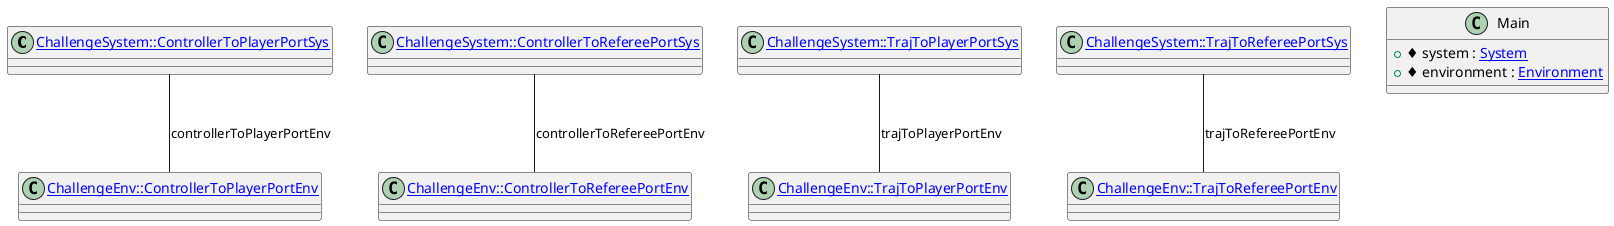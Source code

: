 

@startuml


	class "[[ChallengeSystem%3A%3AControllerToPlayerPortSys-Class.svg ChallengeSystem::ControllerToPlayerPortSys]]" as ChallengeSystem_ControllerToPlayerPortSys
	class "[[ChallengeEnv%3A%3AControllerToPlayerPortEnv-Class.svg ChallengeEnv::ControllerToPlayerPortEnv]]" as ChallengeEnv_ControllerToPlayerPortEnv
	class "[[ChallengeSystem%3A%3AControllerToRefereePortSys-Class.svg ChallengeSystem::ControllerToRefereePortSys]]" as ChallengeSystem_ControllerToRefereePortSys
	class "[[ChallengeEnv%3A%3AControllerToRefereePortEnv-Class.svg ChallengeEnv::ControllerToRefereePortEnv]]" as ChallengeEnv_ControllerToRefereePortEnv
	class "[[ChallengeSystem%3A%3ATrajToPlayerPortSys-Class.svg ChallengeSystem::TrajToPlayerPortSys]]" as ChallengeSystem_TrajToPlayerPortSys
	class "[[ChallengeEnv%3A%3ATrajToPlayerPortEnv-Class.svg ChallengeEnv::TrajToPlayerPortEnv]]" as ChallengeEnv_TrajToPlayerPortEnv
	class "[[ChallengeSystem%3A%3ATrajToRefereePortSys-Class.svg ChallengeSystem::TrajToRefereePortSys]]" as ChallengeSystem_TrajToRefereePortSys
	class "[[ChallengeEnv%3A%3ATrajToRefereePortEnv-Class.svg ChallengeEnv::TrajToRefereePortEnv]]" as ChallengeEnv_TrajToRefereePortEnv
	class "Main" as ChallengeMain_Main {
		+♦ system : [[ChallengeSystem%3A%3ASystem-Class.svg System]]
		+♦ environment : [[ChallengeEnv%3A%3AEnvironment-Class.svg Environment]]
	}
	ChallengeSystem_ControllerToPlayerPortSys -- ChallengeEnv_ControllerToPlayerPortEnv : controllerToPlayerPortEnv
	ChallengeSystem_ControllerToRefereePortSys -- ChallengeEnv_ControllerToRefereePortEnv : controllerToRefereePortEnv
	ChallengeSystem_TrajToPlayerPortSys -- ChallengeEnv_TrajToPlayerPortEnv : trajToPlayerPortEnv
	ChallengeSystem_TrajToRefereePortSys -- ChallengeEnv_TrajToRefereePortEnv : trajToRefereePortEnv
@enduml
